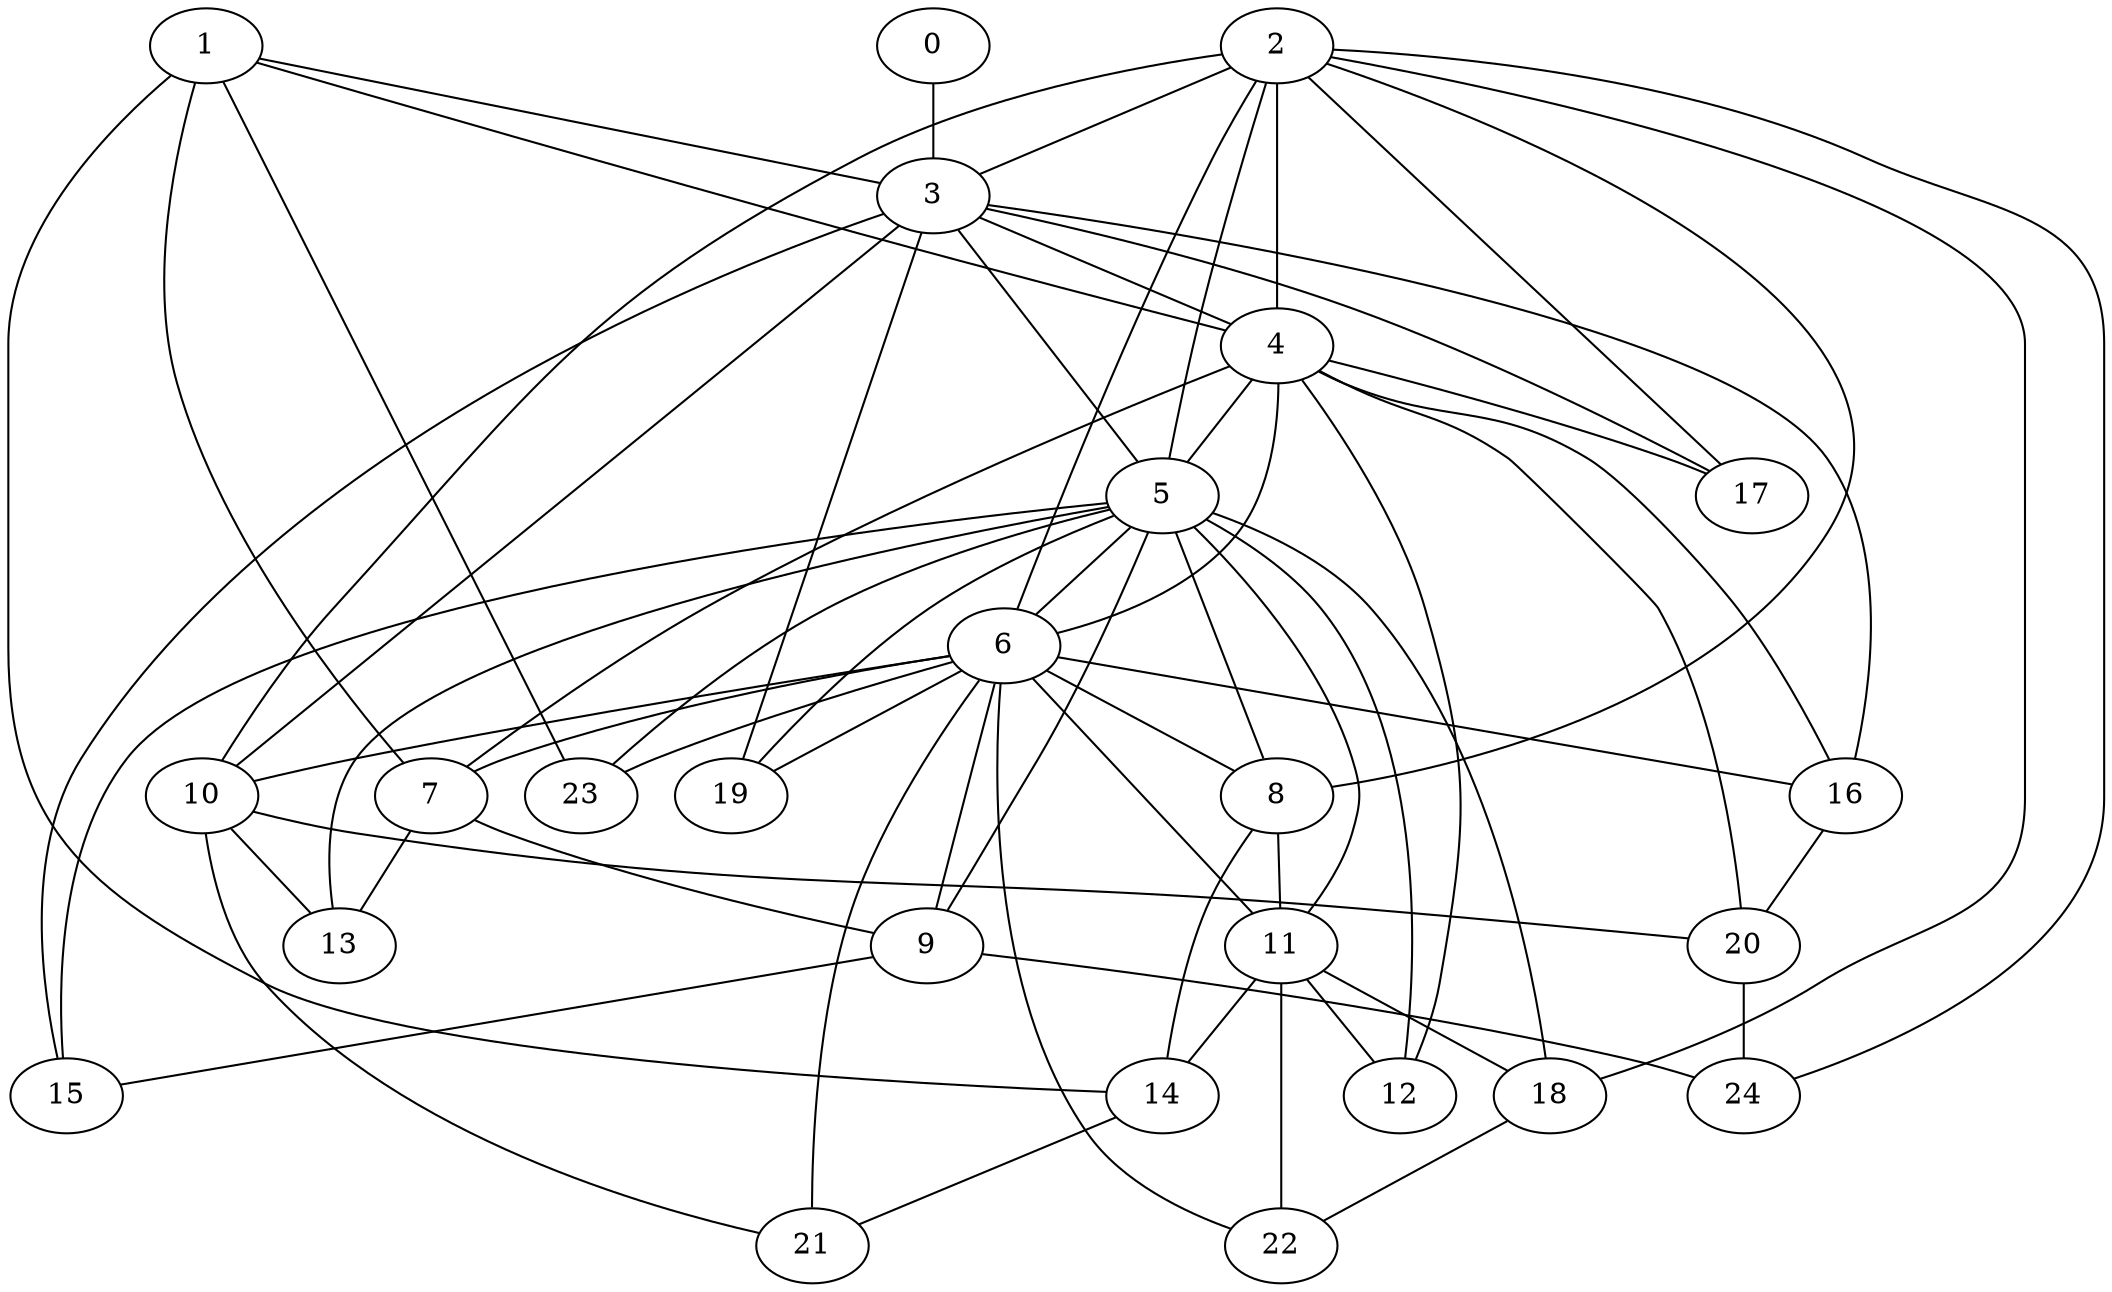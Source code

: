 strict graph "barabasi_albert_graph(25,3)" {
0;
1;
2;
3;
4;
5;
6;
7;
8;
9;
10;
11;
12;
13;
14;
15;
16;
17;
18;
19;
20;
21;
22;
23;
24;
0 -- 3  [is_available=True, prob="0.565264509924"];
1 -- 23  [is_available=True, prob="1.0"];
1 -- 3  [is_available=True, prob="1.0"];
1 -- 4  [is_available=True, prob="0.553274536315"];
1 -- 14  [is_available=True, prob="1.0"];
1 -- 7  [is_available=True, prob="0.268917743384"];
2 -- 3  [is_available=True, prob="0.260047754802"];
2 -- 4  [is_available=True, prob="0.335294079543"];
2 -- 5  [is_available=True, prob="1.0"];
2 -- 6  [is_available=True, prob="0.868278431126"];
2 -- 8  [is_available=True, prob="0.85252048512"];
2 -- 10  [is_available=True, prob="1.0"];
2 -- 17  [is_available=True, prob="0.51806792921"];
2 -- 18  [is_available=True, prob="0.767823570219"];
2 -- 24  [is_available=True, prob="1.0"];
3 -- 4  [is_available=True, prob="0.93770030806"];
3 -- 5  [is_available=True, prob="0.773513910538"];
3 -- 10  [is_available=True, prob="0.665068057854"];
3 -- 15  [is_available=True, prob="0.662337806083"];
3 -- 16  [is_available=True, prob="0.0587744230697"];
3 -- 17  [is_available=True, prob="1.0"];
3 -- 19  [is_available=True, prob="1.0"];
4 -- 5  [is_available=True, prob="0.296797484153"];
4 -- 6  [is_available=True, prob="0.590548186963"];
4 -- 7  [is_available=True, prob="0.977401602331"];
4 -- 12  [is_available=True, prob="0.393616675418"];
4 -- 16  [is_available=True, prob="0.836651760243"];
4 -- 17  [is_available=True, prob="0.106117910758"];
4 -- 20  [is_available=True, prob="1.0"];
5 -- 6  [is_available=True, prob="0.980247369335"];
5 -- 8  [is_available=True, prob="1.0"];
5 -- 9  [is_available=True, prob="0.947087073421"];
5 -- 11  [is_available=True, prob="0.357252665791"];
5 -- 12  [is_available=True, prob="0.387180342373"];
5 -- 13  [is_available=True, prob="0.370232381011"];
5 -- 15  [is_available=True, prob="0.278803941307"];
5 -- 18  [is_available=True, prob="0.255248127987"];
5 -- 19  [is_available=True, prob="0.176837253891"];
5 -- 23  [is_available=True, prob="0.43382259056"];
6 -- 7  [is_available=True, prob="0.60482473469"];
6 -- 8  [is_available=True, prob="0.127066119276"];
6 -- 9  [is_available=True, prob="1.0"];
6 -- 10  [is_available=True, prob="0.592784049297"];
6 -- 11  [is_available=True, prob="0.658386423174"];
6 -- 16  [is_available=True, prob="0.434972852796"];
6 -- 19  [is_available=True, prob="0.121334610062"];
6 -- 21  [is_available=True, prob="0.00113909505352"];
6 -- 22  [is_available=True, prob="0.471305449237"];
6 -- 23  [is_available=True, prob="0.690930663813"];
7 -- 13  [is_available=True, prob="0.266972824148"];
7 -- 9  [is_available=True, prob="0.668420076238"];
8 -- 14  [is_available=True, prob="0.585478564818"];
8 -- 11  [is_available=True, prob="0.767842117645"];
9 -- 24  [is_available=True, prob="0.259420320878"];
9 -- 15  [is_available=True, prob="0.644504348947"];
10 -- 13  [is_available=True, prob="0.529891004139"];
10 -- 20  [is_available=True, prob="0.69741139812"];
10 -- 21  [is_available=True, prob="0.461985011825"];
11 -- 12  [is_available=True, prob="0.93782343503"];
11 -- 14  [is_available=True, prob="0.130562801503"];
11 -- 18  [is_available=True, prob="0.387679493111"];
11 -- 22  [is_available=True, prob="0.822594767292"];
14 -- 21  [is_available=True, prob="0.600329071038"];
16 -- 20  [is_available=True, prob="0.277865965898"];
18 -- 22  [is_available=True, prob="0.134833817217"];
20 -- 24  [is_available=True, prob="1.0"];
}
